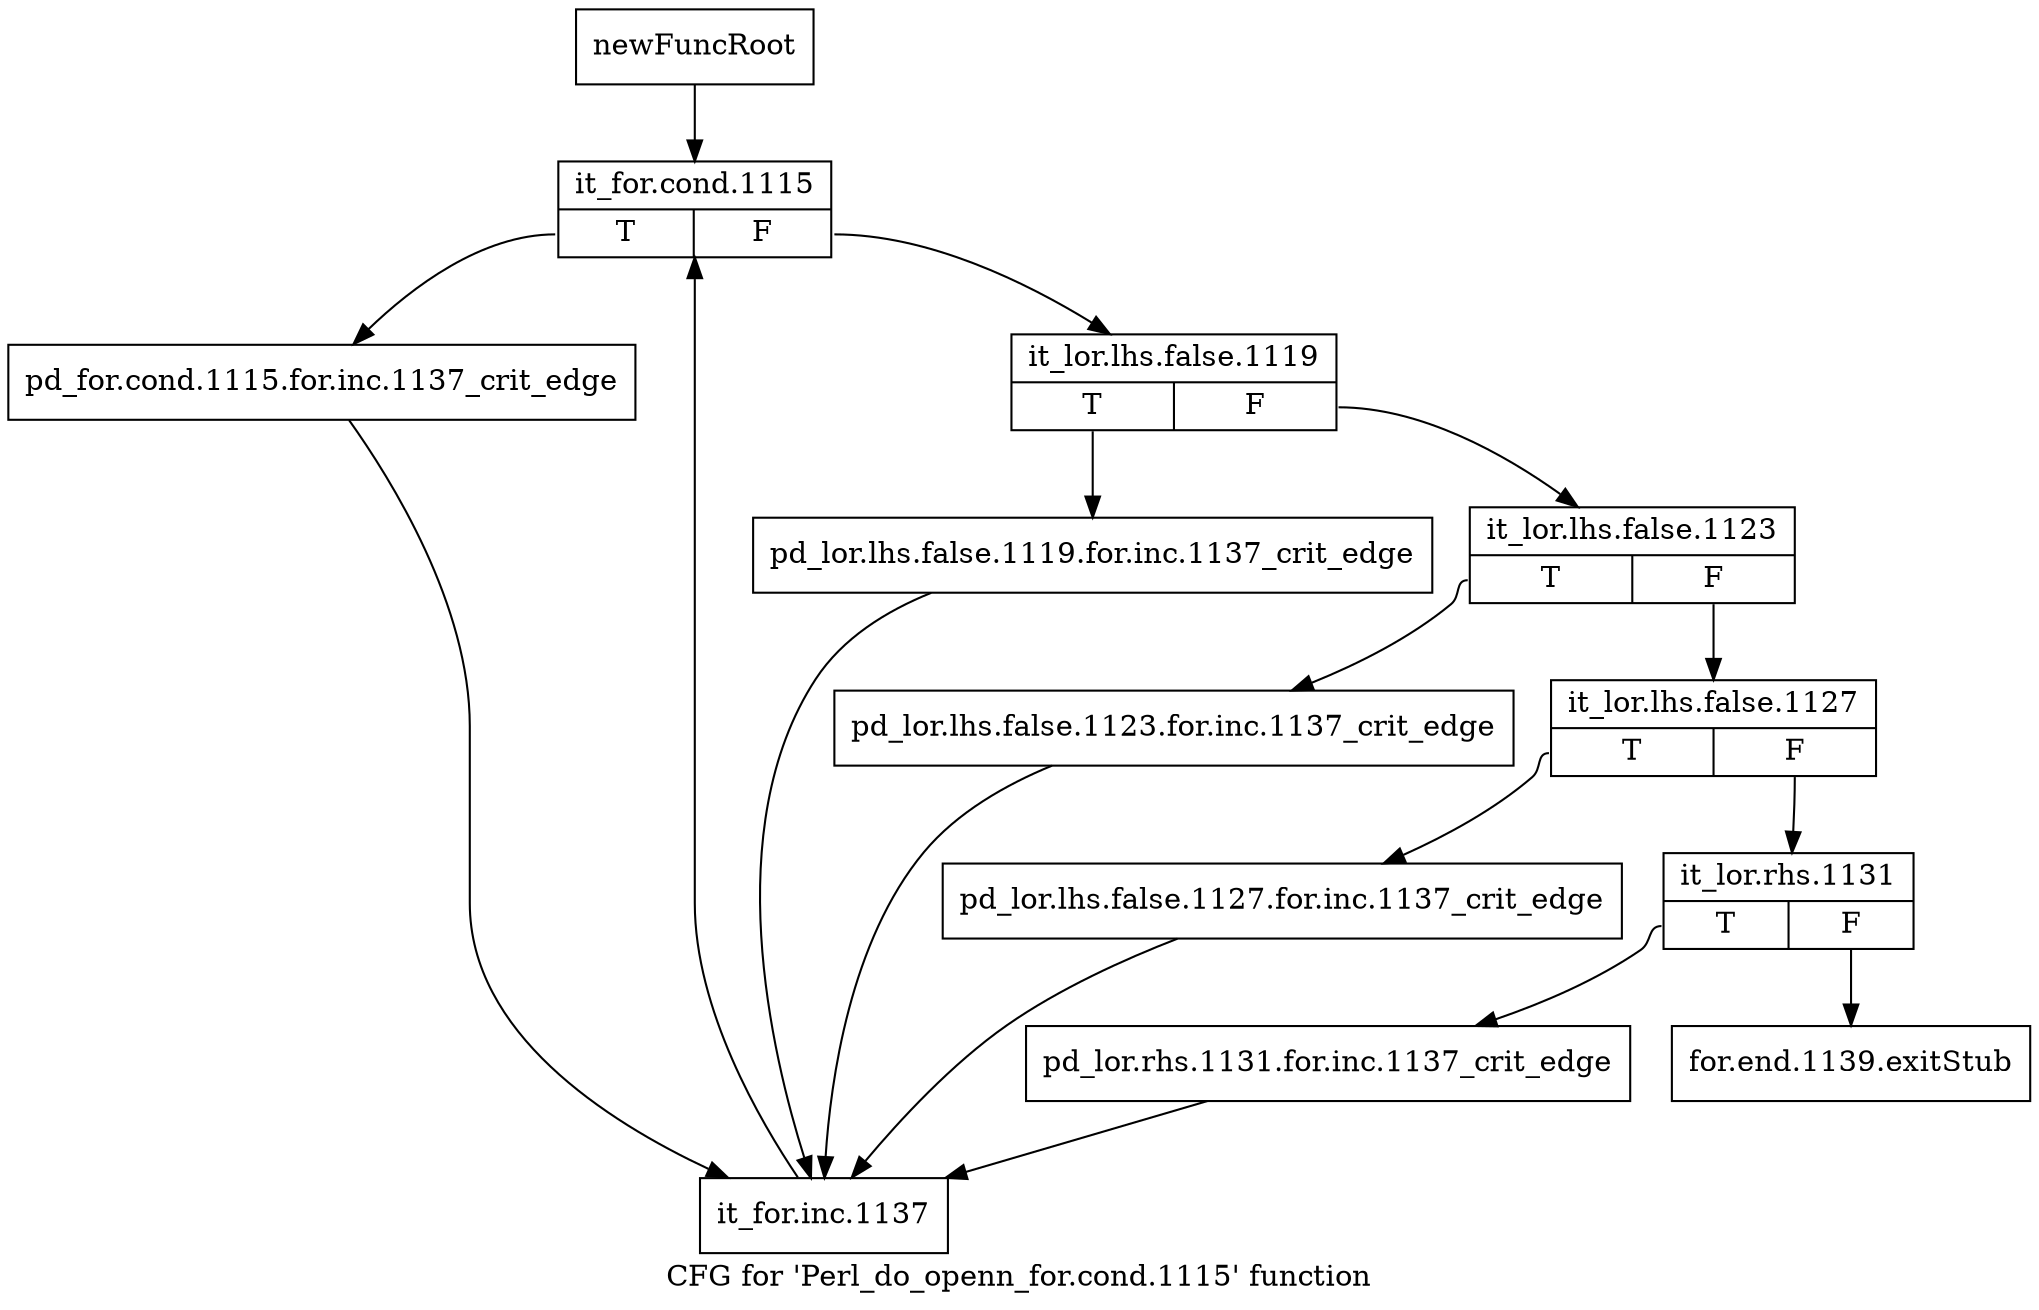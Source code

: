 digraph "CFG for 'Perl_do_openn_for.cond.1115' function" {
	label="CFG for 'Perl_do_openn_for.cond.1115' function";

	Node0x4ab9600 [shape=record,label="{newFuncRoot}"];
	Node0x4ab9600 -> Node0x4ab96a0;
	Node0x4ab9650 [shape=record,label="{for.end.1139.exitStub}"];
	Node0x4ab96a0 [shape=record,label="{it_for.cond.1115|{<s0>T|<s1>F}}"];
	Node0x4ab96a0:s0 -> Node0x4ab9970;
	Node0x4ab96a0:s1 -> Node0x4ab96f0;
	Node0x4ab96f0 [shape=record,label="{it_lor.lhs.false.1119|{<s0>T|<s1>F}}"];
	Node0x4ab96f0:s0 -> Node0x4ab9920;
	Node0x4ab96f0:s1 -> Node0x4ab9740;
	Node0x4ab9740 [shape=record,label="{it_lor.lhs.false.1123|{<s0>T|<s1>F}}"];
	Node0x4ab9740:s0 -> Node0x4ab98d0;
	Node0x4ab9740:s1 -> Node0x4ab9790;
	Node0x4ab9790 [shape=record,label="{it_lor.lhs.false.1127|{<s0>T|<s1>F}}"];
	Node0x4ab9790:s0 -> Node0x4ab9880;
	Node0x4ab9790:s1 -> Node0x4ab97e0;
	Node0x4ab97e0 [shape=record,label="{it_lor.rhs.1131|{<s0>T|<s1>F}}"];
	Node0x4ab97e0:s0 -> Node0x4ab9830;
	Node0x4ab97e0:s1 -> Node0x4ab9650;
	Node0x4ab9830 [shape=record,label="{pd_lor.rhs.1131.for.inc.1137_crit_edge}"];
	Node0x4ab9830 -> Node0x4ab99c0;
	Node0x4ab9880 [shape=record,label="{pd_lor.lhs.false.1127.for.inc.1137_crit_edge}"];
	Node0x4ab9880 -> Node0x4ab99c0;
	Node0x4ab98d0 [shape=record,label="{pd_lor.lhs.false.1123.for.inc.1137_crit_edge}"];
	Node0x4ab98d0 -> Node0x4ab99c0;
	Node0x4ab9920 [shape=record,label="{pd_lor.lhs.false.1119.for.inc.1137_crit_edge}"];
	Node0x4ab9920 -> Node0x4ab99c0;
	Node0x4ab9970 [shape=record,label="{pd_for.cond.1115.for.inc.1137_crit_edge}"];
	Node0x4ab9970 -> Node0x4ab99c0;
	Node0x4ab99c0 [shape=record,label="{it_for.inc.1137}"];
	Node0x4ab99c0 -> Node0x4ab96a0;
}
